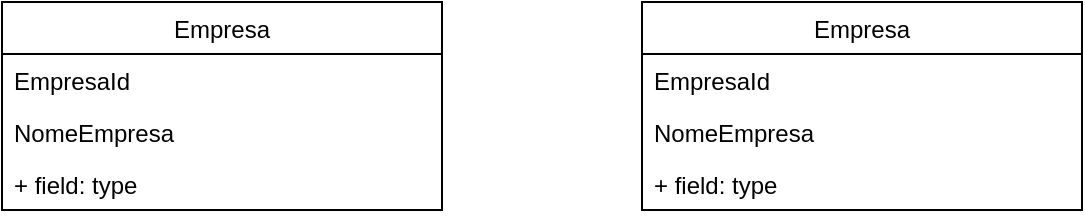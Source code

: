 <mxfile version="15.0.4" type="github"><diagram id="40hMU0RoMAynpxXsfwQD" name="Page-1"><mxGraphModel dx="862" dy="482" grid="1" gridSize="10" guides="1" tooltips="1" connect="1" arrows="1" fold="1" page="1" pageScale="1" pageWidth="827" pageHeight="1169" math="0" shadow="0"><root><mxCell id="0"/><mxCell id="1" parent="0"/><mxCell id="ihDLcEZ44pmf_sgmtLC_-1" value="Empresa" style="swimlane;fontStyle=0;childLayout=stackLayout;horizontal=1;startSize=26;fillColor=none;horizontalStack=0;resizeParent=1;resizeParentMax=0;resizeLast=0;collapsible=1;marginBottom=0;" vertex="1" parent="1"><mxGeometry x="420" y="90" width="220" height="104" as="geometry"/></mxCell><mxCell id="ihDLcEZ44pmf_sgmtLC_-2" value="EmpresaId" style="text;strokeColor=none;fillColor=none;align=left;verticalAlign=top;spacingLeft=4;spacingRight=4;overflow=hidden;rotatable=0;points=[[0,0.5],[1,0.5]];portConstraint=eastwest;" vertex="1" parent="ihDLcEZ44pmf_sgmtLC_-1"><mxGeometry y="26" width="220" height="26" as="geometry"/></mxCell><mxCell id="ihDLcEZ44pmf_sgmtLC_-3" value="NomeEmpresa" style="text;strokeColor=none;fillColor=none;align=left;verticalAlign=top;spacingLeft=4;spacingRight=4;overflow=hidden;rotatable=0;points=[[0,0.5],[1,0.5]];portConstraint=eastwest;" vertex="1" parent="ihDLcEZ44pmf_sgmtLC_-1"><mxGeometry y="52" width="220" height="26" as="geometry"/></mxCell><mxCell id="ihDLcEZ44pmf_sgmtLC_-4" value="+ field: type" style="text;strokeColor=none;fillColor=none;align=left;verticalAlign=top;spacingLeft=4;spacingRight=4;overflow=hidden;rotatable=0;points=[[0,0.5],[1,0.5]];portConstraint=eastwest;" vertex="1" parent="ihDLcEZ44pmf_sgmtLC_-1"><mxGeometry y="78" width="220" height="26" as="geometry"/></mxCell><mxCell id="ihDLcEZ44pmf_sgmtLC_-5" value="Empresa" style="swimlane;fontStyle=0;childLayout=stackLayout;horizontal=1;startSize=26;fillColor=none;horizontalStack=0;resizeParent=1;resizeParentMax=0;resizeLast=0;collapsible=1;marginBottom=0;" vertex="1" parent="1"><mxGeometry x="100" y="90" width="220" height="104" as="geometry"/></mxCell><mxCell id="ihDLcEZ44pmf_sgmtLC_-6" value="EmpresaId" style="text;strokeColor=none;fillColor=none;align=left;verticalAlign=top;spacingLeft=4;spacingRight=4;overflow=hidden;rotatable=0;points=[[0,0.5],[1,0.5]];portConstraint=eastwest;" vertex="1" parent="ihDLcEZ44pmf_sgmtLC_-5"><mxGeometry y="26" width="220" height="26" as="geometry"/></mxCell><mxCell id="ihDLcEZ44pmf_sgmtLC_-7" value="NomeEmpresa" style="text;strokeColor=none;fillColor=none;align=left;verticalAlign=top;spacingLeft=4;spacingRight=4;overflow=hidden;rotatable=0;points=[[0,0.5],[1,0.5]];portConstraint=eastwest;" vertex="1" parent="ihDLcEZ44pmf_sgmtLC_-5"><mxGeometry y="52" width="220" height="26" as="geometry"/></mxCell><mxCell id="ihDLcEZ44pmf_sgmtLC_-8" value="+ field: type" style="text;strokeColor=none;fillColor=none;align=left;verticalAlign=top;spacingLeft=4;spacingRight=4;overflow=hidden;rotatable=0;points=[[0,0.5],[1,0.5]];portConstraint=eastwest;" vertex="1" parent="ihDLcEZ44pmf_sgmtLC_-5"><mxGeometry y="78" width="220" height="26" as="geometry"/></mxCell></root></mxGraphModel></diagram></mxfile>